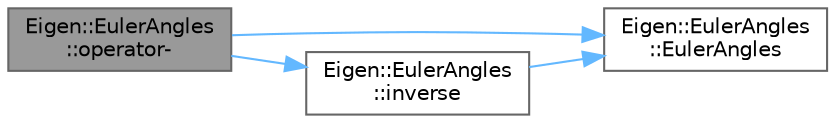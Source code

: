 digraph "Eigen::EulerAngles::operator-"
{
 // LATEX_PDF_SIZE
  bgcolor="transparent";
  edge [fontname=Helvetica,fontsize=10,labelfontname=Helvetica,labelfontsize=10];
  node [fontname=Helvetica,fontsize=10,shape=box,height=0.2,width=0.4];
  rankdir="LR";
  Node1 [id="Node000001",label="Eigen::EulerAngles\l::operator-",height=0.2,width=0.4,color="gray40", fillcolor="grey60", style="filled", fontcolor="black",tooltip=" "];
  Node1 -> Node2 [id="edge1_Node000001_Node000002",color="steelblue1",style="solid",tooltip=" "];
  Node2 [id="Node000002",label="Eigen::EulerAngles\l::EulerAngles",height=0.2,width=0.4,color="grey40", fillcolor="white", style="filled",URL="$class_eigen_1_1_euler_angles.html#a47be9344fbd4a5b34df45486cfaf1e2b",tooltip=" "];
  Node1 -> Node3 [id="edge2_Node000001_Node000003",color="steelblue1",style="solid",tooltip=" "];
  Node3 [id="Node000003",label="Eigen::EulerAngles\l::inverse",height=0.2,width=0.4,color="grey40", fillcolor="white", style="filled",URL="$class_eigen_1_1_euler_angles.html#a1c37cedc590311d6ecaec7215d7c8f2c",tooltip=" "];
  Node3 -> Node2 [id="edge3_Node000003_Node000002",color="steelblue1",style="solid",tooltip=" "];
}
